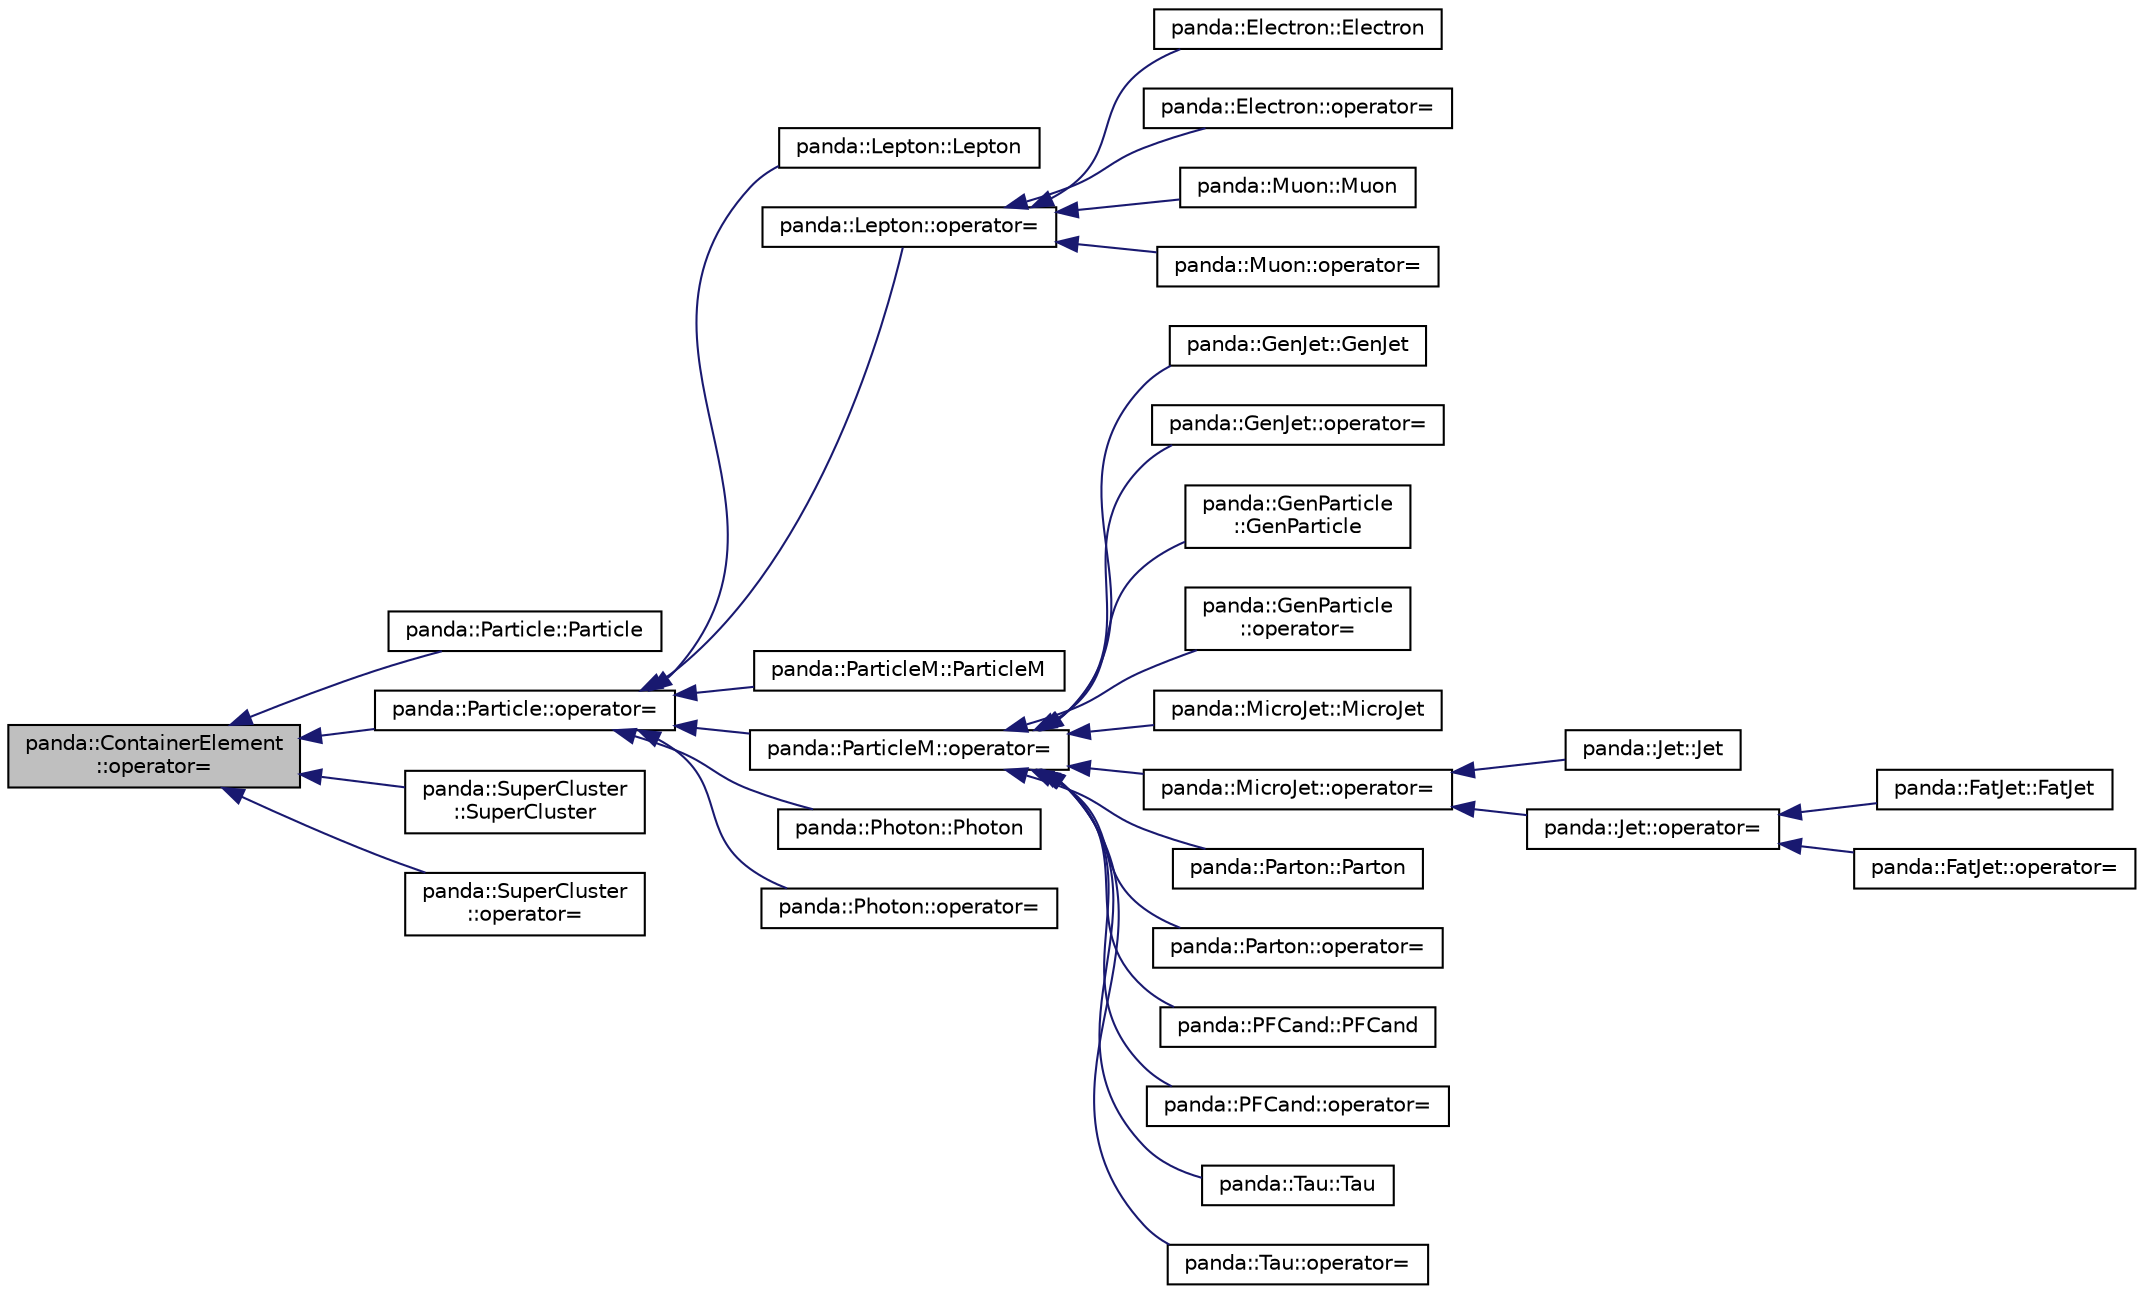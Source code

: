 digraph "panda::ContainerElement::operator="
{
 // INTERACTIVE_SVG=YES
  edge [fontname="Helvetica",fontsize="10",labelfontname="Helvetica",labelfontsize="10"];
  node [fontname="Helvetica",fontsize="10",shape=record];
  rankdir="LR";
  Node1 [label="panda::ContainerElement\l::operator=",height=0.2,width=0.4,color="black", fillcolor="grey75", style="filled" fontcolor="black"];
  Node1 -> Node2 [dir="back",color="midnightblue",fontsize="10",style="solid"];
  Node2 [label="panda::Particle::Particle",height=0.2,width=0.4,color="black", fillcolor="white", style="filled",URL="$classpanda_1_1Particle.html#a1b85ffd9b05ca143d4ed762747fb2b50"];
  Node1 -> Node3 [dir="back",color="midnightblue",fontsize="10",style="solid"];
  Node3 [label="panda::Particle::operator=",height=0.2,width=0.4,color="black", fillcolor="white", style="filled",URL="$classpanda_1_1Particle.html#a8c4fabfceb39b746b0e68a7389e662c4"];
  Node3 -> Node4 [dir="back",color="midnightblue",fontsize="10",style="solid"];
  Node4 [label="panda::Lepton::Lepton",height=0.2,width=0.4,color="black", fillcolor="white", style="filled",URL="$classpanda_1_1Lepton.html#a60b7ecc2ad580303d527f8fb9145e6ec"];
  Node3 -> Node5 [dir="back",color="midnightblue",fontsize="10",style="solid"];
  Node5 [label="panda::Lepton::operator=",height=0.2,width=0.4,color="black", fillcolor="white", style="filled",URL="$classpanda_1_1Lepton.html#a24b1cd552930db2af2734d3acbb27257"];
  Node5 -> Node6 [dir="back",color="midnightblue",fontsize="10",style="solid"];
  Node6 [label="panda::Electron::Electron",height=0.2,width=0.4,color="black", fillcolor="white", style="filled",URL="$classpanda_1_1Electron.html#af840b7a8130fbf43c745ebfc6f823d01"];
  Node5 -> Node7 [dir="back",color="midnightblue",fontsize="10",style="solid"];
  Node7 [label="panda::Electron::operator=",height=0.2,width=0.4,color="black", fillcolor="white", style="filled",URL="$classpanda_1_1Electron.html#adf667b212f1ea11094dd276fd913c4f6"];
  Node5 -> Node8 [dir="back",color="midnightblue",fontsize="10",style="solid"];
  Node8 [label="panda::Muon::Muon",height=0.2,width=0.4,color="black", fillcolor="white", style="filled",URL="$classpanda_1_1Muon.html#a250098913ac74eef61f952c1925c8c16"];
  Node5 -> Node9 [dir="back",color="midnightblue",fontsize="10",style="solid"];
  Node9 [label="panda::Muon::operator=",height=0.2,width=0.4,color="black", fillcolor="white", style="filled",URL="$classpanda_1_1Muon.html#a2f91424e93572f9efd189884d95efaf6"];
  Node3 -> Node10 [dir="back",color="midnightblue",fontsize="10",style="solid"];
  Node10 [label="panda::ParticleM::ParticleM",height=0.2,width=0.4,color="black", fillcolor="white", style="filled",URL="$classpanda_1_1ParticleM.html#ad0b7348a6d2f24df6f9abac2f5d86a64"];
  Node3 -> Node11 [dir="back",color="midnightblue",fontsize="10",style="solid"];
  Node11 [label="panda::ParticleM::operator=",height=0.2,width=0.4,color="black", fillcolor="white", style="filled",URL="$classpanda_1_1ParticleM.html#a37f7be4e1150b6080b47b005af730af5"];
  Node11 -> Node12 [dir="back",color="midnightblue",fontsize="10",style="solid"];
  Node12 [label="panda::GenJet::GenJet",height=0.2,width=0.4,color="black", fillcolor="white", style="filled",URL="$classpanda_1_1GenJet.html#a2061e0c00ed8d4f404e70156120fd9c0"];
  Node11 -> Node13 [dir="back",color="midnightblue",fontsize="10",style="solid"];
  Node13 [label="panda::GenJet::operator=",height=0.2,width=0.4,color="black", fillcolor="white", style="filled",URL="$classpanda_1_1GenJet.html#aeaa1c9ce79a2ac5e7d49ff5ea1e34136"];
  Node11 -> Node14 [dir="back",color="midnightblue",fontsize="10",style="solid"];
  Node14 [label="panda::GenParticle\l::GenParticle",height=0.2,width=0.4,color="black", fillcolor="white", style="filled",URL="$classpanda_1_1GenParticle.html#aec80c4367bfe4e6113e0a615bc4aa570"];
  Node11 -> Node15 [dir="back",color="midnightblue",fontsize="10",style="solid"];
  Node15 [label="panda::GenParticle\l::operator=",height=0.2,width=0.4,color="black", fillcolor="white", style="filled",URL="$classpanda_1_1GenParticle.html#a46eed568bb72468ccda95c09002ea6a5"];
  Node11 -> Node16 [dir="back",color="midnightblue",fontsize="10",style="solid"];
  Node16 [label="panda::MicroJet::MicroJet",height=0.2,width=0.4,color="black", fillcolor="white", style="filled",URL="$classpanda_1_1MicroJet.html#a9027aa20ca61362ba328071c95925888"];
  Node11 -> Node17 [dir="back",color="midnightblue",fontsize="10",style="solid"];
  Node17 [label="panda::MicroJet::operator=",height=0.2,width=0.4,color="black", fillcolor="white", style="filled",URL="$classpanda_1_1MicroJet.html#a9375dd6d13362ae323e9915b529458e8"];
  Node17 -> Node18 [dir="back",color="midnightblue",fontsize="10",style="solid"];
  Node18 [label="panda::Jet::Jet",height=0.2,width=0.4,color="black", fillcolor="white", style="filled",URL="$classpanda_1_1Jet.html#acf20ecedd6baf62791de5d0d8c63a996"];
  Node17 -> Node19 [dir="back",color="midnightblue",fontsize="10",style="solid"];
  Node19 [label="panda::Jet::operator=",height=0.2,width=0.4,color="black", fillcolor="white", style="filled",URL="$classpanda_1_1Jet.html#a06509e069beffe7d5fa12a5450254e6a"];
  Node19 -> Node20 [dir="back",color="midnightblue",fontsize="10",style="solid"];
  Node20 [label="panda::FatJet::FatJet",height=0.2,width=0.4,color="black", fillcolor="white", style="filled",URL="$classpanda_1_1FatJet.html#ab92df78ab1a2192c18c8d846966bf6d9"];
  Node19 -> Node21 [dir="back",color="midnightblue",fontsize="10",style="solid"];
  Node21 [label="panda::FatJet::operator=",height=0.2,width=0.4,color="black", fillcolor="white", style="filled",URL="$classpanda_1_1FatJet.html#a20e4f6ca23c2a9a603c33e7f023337fe"];
  Node11 -> Node22 [dir="back",color="midnightblue",fontsize="10",style="solid"];
  Node22 [label="panda::Parton::Parton",height=0.2,width=0.4,color="black", fillcolor="white", style="filled",URL="$classpanda_1_1Parton.html#a95d82e4fc54a04ec13ae894134c834d5"];
  Node11 -> Node23 [dir="back",color="midnightblue",fontsize="10",style="solid"];
  Node23 [label="panda::Parton::operator=",height=0.2,width=0.4,color="black", fillcolor="white", style="filled",URL="$classpanda_1_1Parton.html#a0def202110cf69ff7d9213cbf9db02ec"];
  Node11 -> Node24 [dir="back",color="midnightblue",fontsize="10",style="solid"];
  Node24 [label="panda::PFCand::PFCand",height=0.2,width=0.4,color="black", fillcolor="white", style="filled",URL="$classpanda_1_1PFCand.html#a3ffef86621fd1e30c54ca4435f692a8d"];
  Node11 -> Node25 [dir="back",color="midnightblue",fontsize="10",style="solid"];
  Node25 [label="panda::PFCand::operator=",height=0.2,width=0.4,color="black", fillcolor="white", style="filled",URL="$classpanda_1_1PFCand.html#ad32d7ae95ef68eb076604648684aca06"];
  Node11 -> Node26 [dir="back",color="midnightblue",fontsize="10",style="solid"];
  Node26 [label="panda::Tau::Tau",height=0.2,width=0.4,color="black", fillcolor="white", style="filled",URL="$classpanda_1_1Tau.html#ae8c55cd74106fdc7513d24fa92ef1b2b"];
  Node11 -> Node27 [dir="back",color="midnightblue",fontsize="10",style="solid"];
  Node27 [label="panda::Tau::operator=",height=0.2,width=0.4,color="black", fillcolor="white", style="filled",URL="$classpanda_1_1Tau.html#a1482f04be4fffde6b5c648ae3e7b539f"];
  Node3 -> Node28 [dir="back",color="midnightblue",fontsize="10",style="solid"];
  Node28 [label="panda::Photon::Photon",height=0.2,width=0.4,color="black", fillcolor="white", style="filled",URL="$classpanda_1_1Photon.html#a24cd4cce4540ae2b4fe271e870e098ee"];
  Node3 -> Node29 [dir="back",color="midnightblue",fontsize="10",style="solid"];
  Node29 [label="panda::Photon::operator=",height=0.2,width=0.4,color="black", fillcolor="white", style="filled",URL="$classpanda_1_1Photon.html#aa747baa897eca18a06d897063402a966"];
  Node1 -> Node30 [dir="back",color="midnightblue",fontsize="10",style="solid"];
  Node30 [label="panda::SuperCluster\l::SuperCluster",height=0.2,width=0.4,color="black", fillcolor="white", style="filled",URL="$classpanda_1_1SuperCluster.html#a7d63e98ed439711dc6c3ac3cb478b381"];
  Node1 -> Node31 [dir="back",color="midnightblue",fontsize="10",style="solid"];
  Node31 [label="panda::SuperCluster\l::operator=",height=0.2,width=0.4,color="black", fillcolor="white", style="filled",URL="$classpanda_1_1SuperCluster.html#aba3e69a83bfcc68189c9c94e8dd36ba9"];
}
